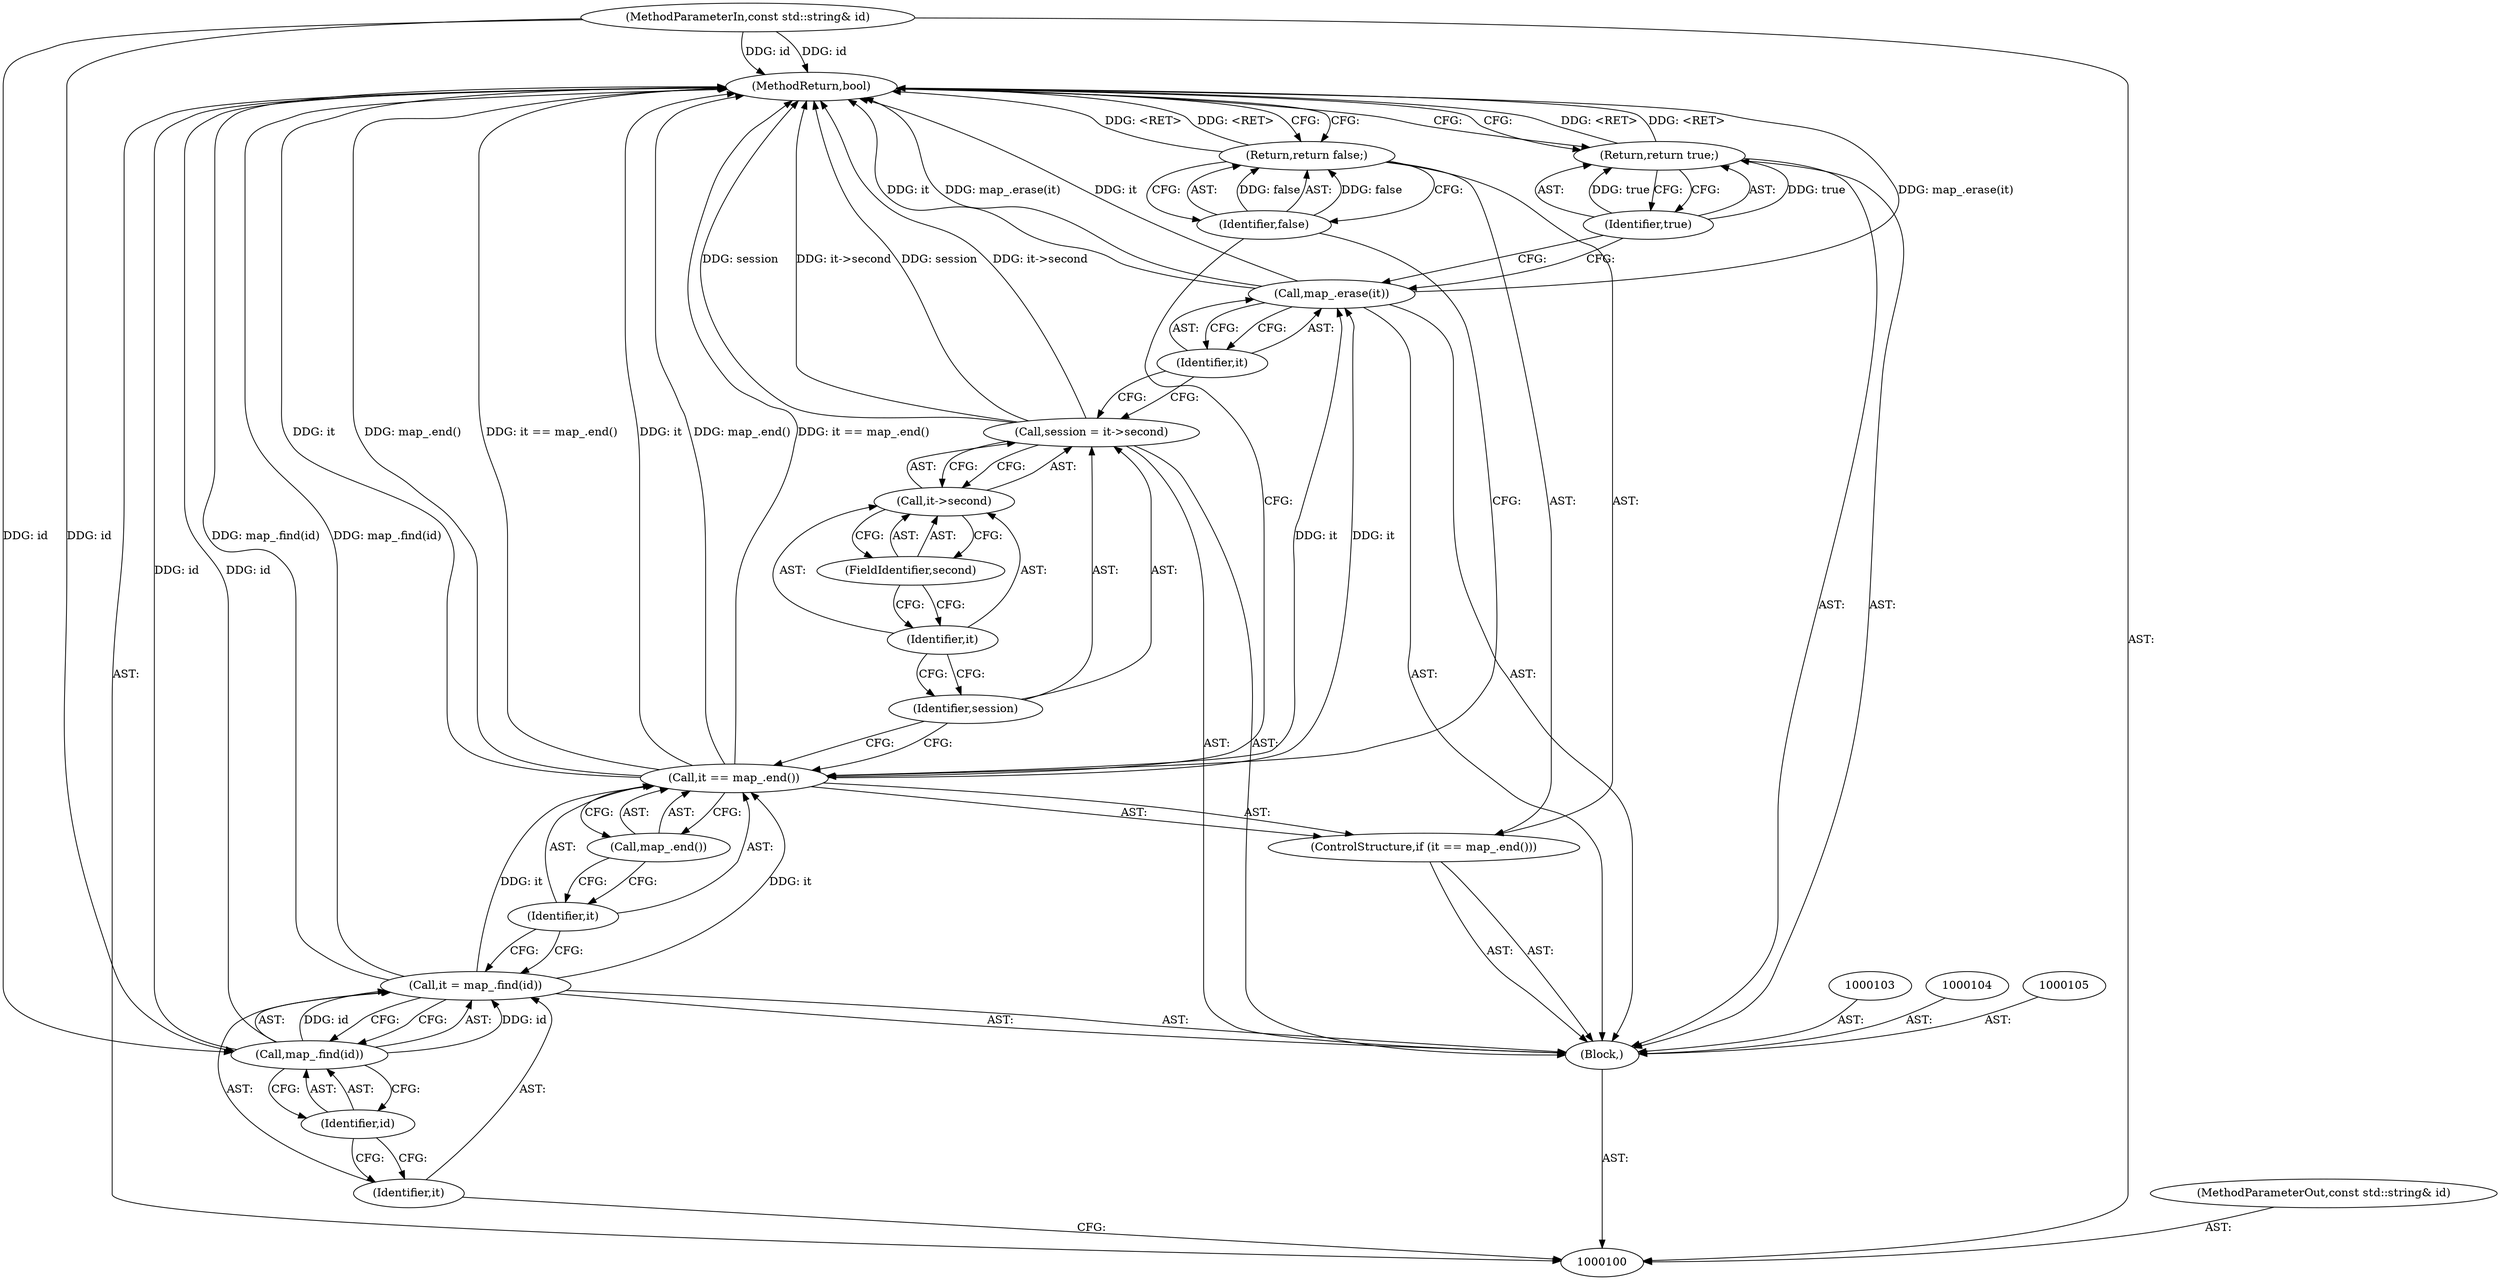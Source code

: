 digraph "0_Chrome_4ab22cfc619ee8ff17a8c50e289ec3b30731ceba_12" {
"1000125" [label="(MethodReturn,bool)"];
"1000101" [label="(MethodParameterIn,const std::string& id)"];
"1000160" [label="(MethodParameterOut,const std::string& id)"];
"1000102" [label="(Block,)"];
"1000124" [label="(Identifier,true)"];
"1000123" [label="(Return,return true;)"];
"1000109" [label="(Identifier,id)"];
"1000106" [label="(Call,it = map_.find(id))"];
"1000107" [label="(Identifier,it)"];
"1000108" [label="(Call,map_.find(id))"];
"1000113" [label="(Call,map_.end())"];
"1000110" [label="(ControlStructure,if (it == map_.end()))"];
"1000111" [label="(Call,it == map_.end())"];
"1000112" [label="(Identifier,it)"];
"1000115" [label="(Identifier,false)"];
"1000114" [label="(Return,return false;)"];
"1000118" [label="(Call,it->second)"];
"1000119" [label="(Identifier,it)"];
"1000120" [label="(FieldIdentifier,second)"];
"1000116" [label="(Call,session = it->second)"];
"1000117" [label="(Identifier,session)"];
"1000122" [label="(Identifier,it)"];
"1000121" [label="(Call,map_.erase(it))"];
"1000125" -> "1000100"  [label="AST: "];
"1000125" -> "1000114"  [label="CFG: "];
"1000125" -> "1000123"  [label="CFG: "];
"1000116" -> "1000125"  [label="DDG: session"];
"1000116" -> "1000125"  [label="DDG: it->second"];
"1000106" -> "1000125"  [label="DDG: map_.find(id)"];
"1000121" -> "1000125"  [label="DDG: map_.erase(it)"];
"1000121" -> "1000125"  [label="DDG: it"];
"1000111" -> "1000125"  [label="DDG: it"];
"1000111" -> "1000125"  [label="DDG: map_.end()"];
"1000111" -> "1000125"  [label="DDG: it == map_.end()"];
"1000101" -> "1000125"  [label="DDG: id"];
"1000108" -> "1000125"  [label="DDG: id"];
"1000114" -> "1000125"  [label="DDG: <RET>"];
"1000123" -> "1000125"  [label="DDG: <RET>"];
"1000101" -> "1000100"  [label="AST: "];
"1000101" -> "1000125"  [label="DDG: id"];
"1000101" -> "1000108"  [label="DDG: id"];
"1000160" -> "1000100"  [label="AST: "];
"1000102" -> "1000100"  [label="AST: "];
"1000103" -> "1000102"  [label="AST: "];
"1000104" -> "1000102"  [label="AST: "];
"1000105" -> "1000102"  [label="AST: "];
"1000106" -> "1000102"  [label="AST: "];
"1000110" -> "1000102"  [label="AST: "];
"1000116" -> "1000102"  [label="AST: "];
"1000121" -> "1000102"  [label="AST: "];
"1000123" -> "1000102"  [label="AST: "];
"1000124" -> "1000123"  [label="AST: "];
"1000124" -> "1000121"  [label="CFG: "];
"1000123" -> "1000124"  [label="CFG: "];
"1000124" -> "1000123"  [label="DDG: true"];
"1000123" -> "1000102"  [label="AST: "];
"1000123" -> "1000124"  [label="CFG: "];
"1000124" -> "1000123"  [label="AST: "];
"1000125" -> "1000123"  [label="CFG: "];
"1000123" -> "1000125"  [label="DDG: <RET>"];
"1000124" -> "1000123"  [label="DDG: true"];
"1000109" -> "1000108"  [label="AST: "];
"1000109" -> "1000107"  [label="CFG: "];
"1000108" -> "1000109"  [label="CFG: "];
"1000106" -> "1000102"  [label="AST: "];
"1000106" -> "1000108"  [label="CFG: "];
"1000107" -> "1000106"  [label="AST: "];
"1000108" -> "1000106"  [label="AST: "];
"1000112" -> "1000106"  [label="CFG: "];
"1000106" -> "1000125"  [label="DDG: map_.find(id)"];
"1000108" -> "1000106"  [label="DDG: id"];
"1000106" -> "1000111"  [label="DDG: it"];
"1000107" -> "1000106"  [label="AST: "];
"1000107" -> "1000100"  [label="CFG: "];
"1000109" -> "1000107"  [label="CFG: "];
"1000108" -> "1000106"  [label="AST: "];
"1000108" -> "1000109"  [label="CFG: "];
"1000109" -> "1000108"  [label="AST: "];
"1000106" -> "1000108"  [label="CFG: "];
"1000108" -> "1000125"  [label="DDG: id"];
"1000108" -> "1000106"  [label="DDG: id"];
"1000101" -> "1000108"  [label="DDG: id"];
"1000113" -> "1000111"  [label="AST: "];
"1000113" -> "1000112"  [label="CFG: "];
"1000111" -> "1000113"  [label="CFG: "];
"1000110" -> "1000102"  [label="AST: "];
"1000111" -> "1000110"  [label="AST: "];
"1000114" -> "1000110"  [label="AST: "];
"1000111" -> "1000110"  [label="AST: "];
"1000111" -> "1000113"  [label="CFG: "];
"1000112" -> "1000111"  [label="AST: "];
"1000113" -> "1000111"  [label="AST: "];
"1000115" -> "1000111"  [label="CFG: "];
"1000117" -> "1000111"  [label="CFG: "];
"1000111" -> "1000125"  [label="DDG: it"];
"1000111" -> "1000125"  [label="DDG: map_.end()"];
"1000111" -> "1000125"  [label="DDG: it == map_.end()"];
"1000106" -> "1000111"  [label="DDG: it"];
"1000111" -> "1000121"  [label="DDG: it"];
"1000112" -> "1000111"  [label="AST: "];
"1000112" -> "1000106"  [label="CFG: "];
"1000113" -> "1000112"  [label="CFG: "];
"1000115" -> "1000114"  [label="AST: "];
"1000115" -> "1000111"  [label="CFG: "];
"1000114" -> "1000115"  [label="CFG: "];
"1000115" -> "1000114"  [label="DDG: false"];
"1000114" -> "1000110"  [label="AST: "];
"1000114" -> "1000115"  [label="CFG: "];
"1000115" -> "1000114"  [label="AST: "];
"1000125" -> "1000114"  [label="CFG: "];
"1000114" -> "1000125"  [label="DDG: <RET>"];
"1000115" -> "1000114"  [label="DDG: false"];
"1000118" -> "1000116"  [label="AST: "];
"1000118" -> "1000120"  [label="CFG: "];
"1000119" -> "1000118"  [label="AST: "];
"1000120" -> "1000118"  [label="AST: "];
"1000116" -> "1000118"  [label="CFG: "];
"1000119" -> "1000118"  [label="AST: "];
"1000119" -> "1000117"  [label="CFG: "];
"1000120" -> "1000119"  [label="CFG: "];
"1000120" -> "1000118"  [label="AST: "];
"1000120" -> "1000119"  [label="CFG: "];
"1000118" -> "1000120"  [label="CFG: "];
"1000116" -> "1000102"  [label="AST: "];
"1000116" -> "1000118"  [label="CFG: "];
"1000117" -> "1000116"  [label="AST: "];
"1000118" -> "1000116"  [label="AST: "];
"1000122" -> "1000116"  [label="CFG: "];
"1000116" -> "1000125"  [label="DDG: session"];
"1000116" -> "1000125"  [label="DDG: it->second"];
"1000117" -> "1000116"  [label="AST: "];
"1000117" -> "1000111"  [label="CFG: "];
"1000119" -> "1000117"  [label="CFG: "];
"1000122" -> "1000121"  [label="AST: "];
"1000122" -> "1000116"  [label="CFG: "];
"1000121" -> "1000122"  [label="CFG: "];
"1000121" -> "1000102"  [label="AST: "];
"1000121" -> "1000122"  [label="CFG: "];
"1000122" -> "1000121"  [label="AST: "];
"1000124" -> "1000121"  [label="CFG: "];
"1000121" -> "1000125"  [label="DDG: map_.erase(it)"];
"1000121" -> "1000125"  [label="DDG: it"];
"1000111" -> "1000121"  [label="DDG: it"];
}
